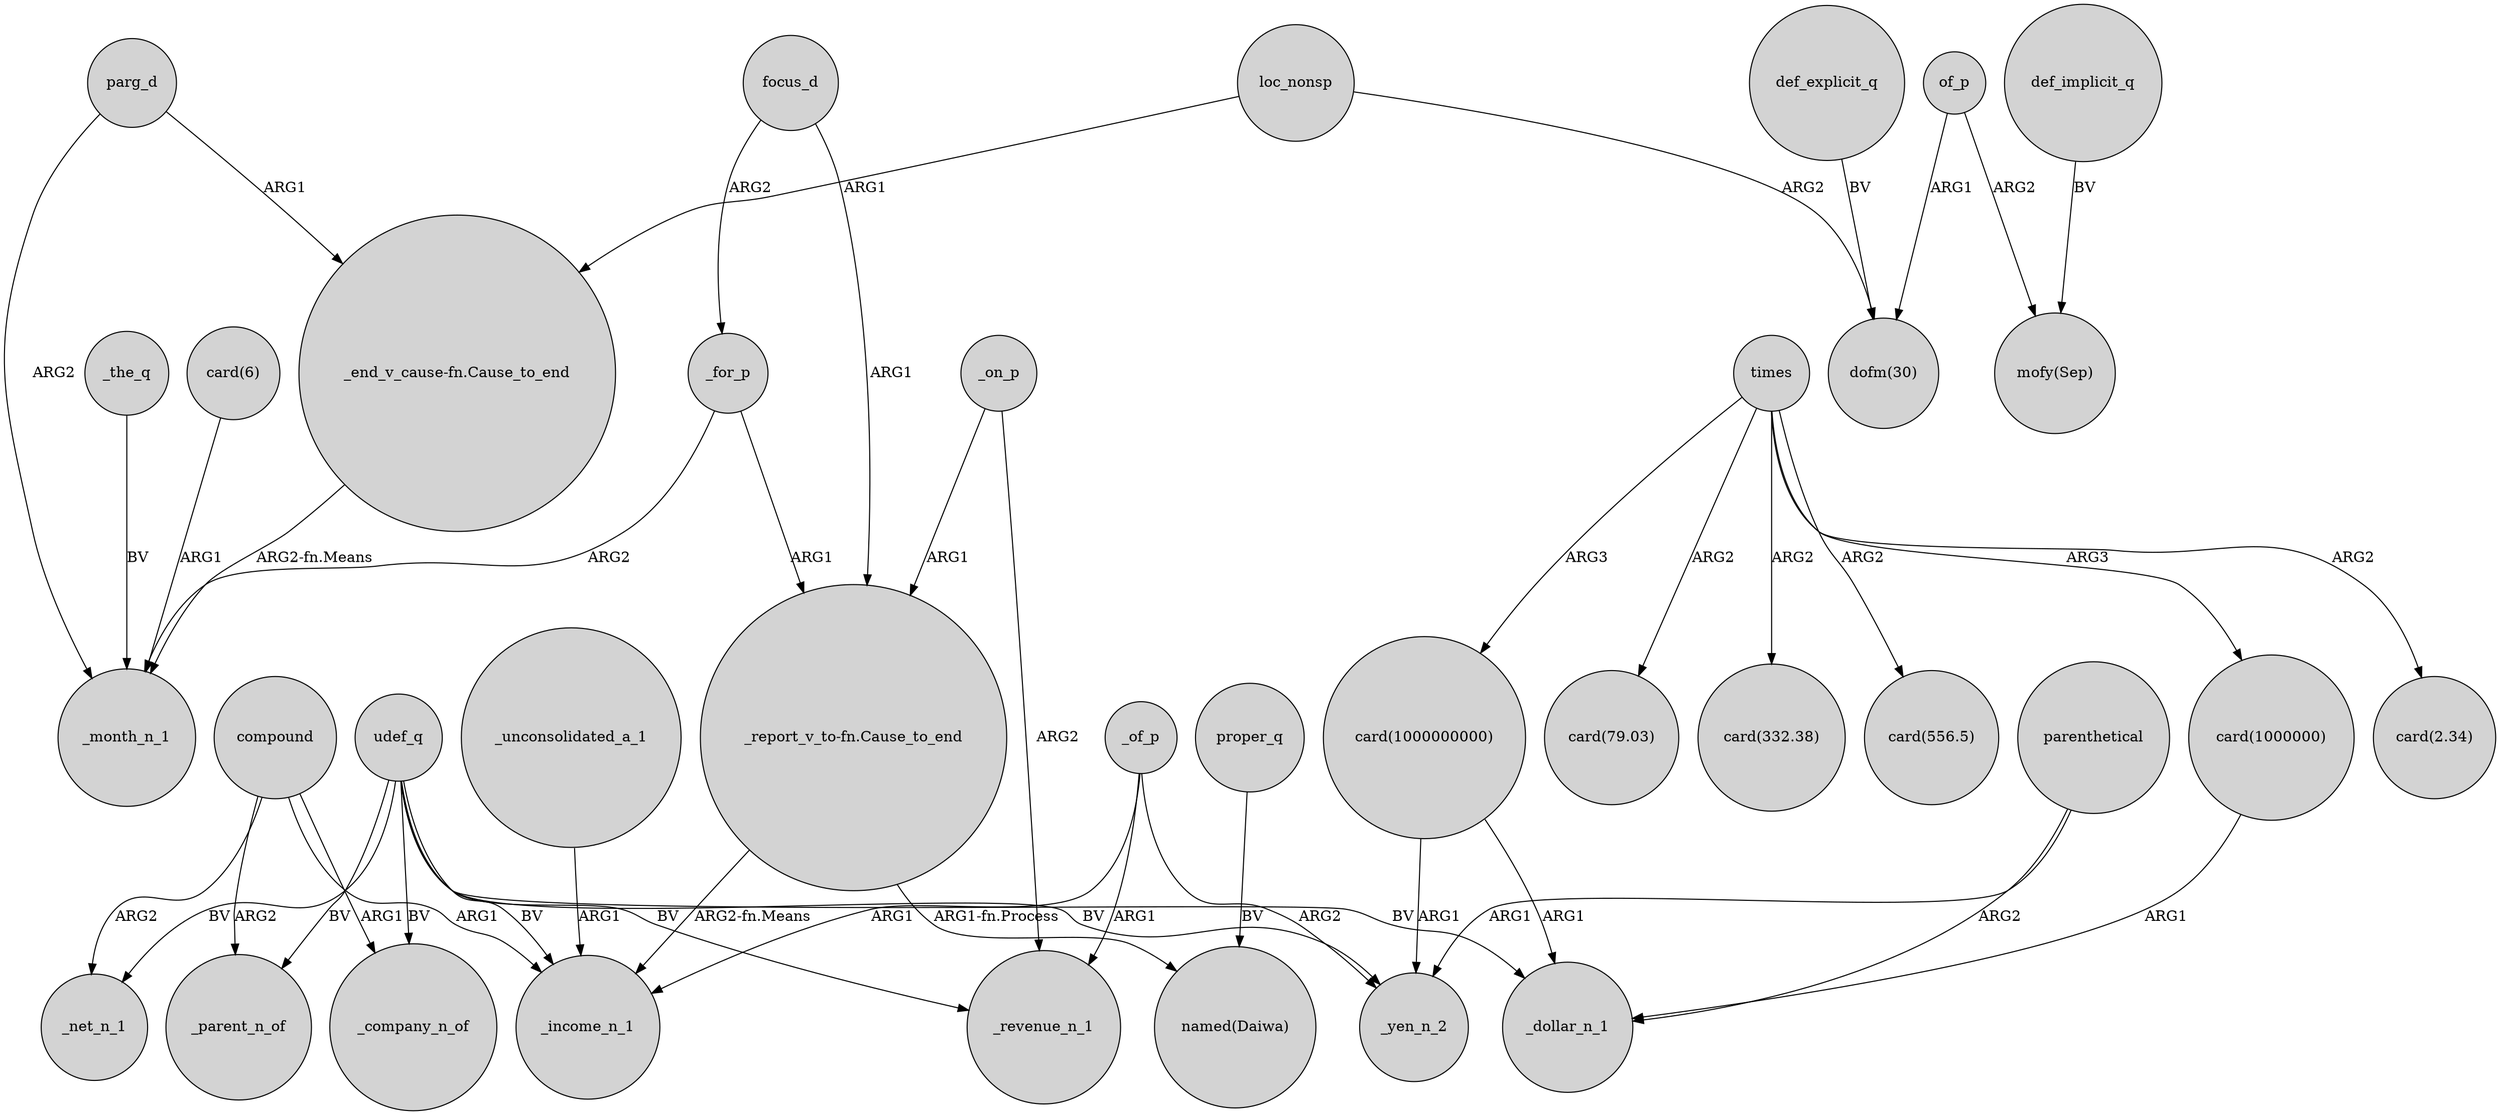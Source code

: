 digraph {
	node [shape=circle style=filled]
	parg_d -> "_end_v_cause-fn.Cause_to_end" [label=ARG1]
	"card(1000000000)" -> _dollar_n_1 [label=ARG1]
	_on_p -> "_report_v_to-fn.Cause_to_end" [label=ARG1]
	times -> "card(79.03)" [label=ARG2]
	compound -> _net_n_1 [label=ARG2]
	"_report_v_to-fn.Cause_to_end" -> _income_n_1 [label="ARG2-fn.Means"]
	_unconsolidated_a_1 -> _income_n_1 [label=ARG1]
	_the_q -> _month_n_1 [label=BV]
	udef_q -> _income_n_1 [label=BV]
	times -> "card(1000000)" [label=ARG3]
	def_implicit_q -> "mofy(Sep)" [label=BV]
	_of_p -> _yen_n_2 [label=ARG2]
	_of_p -> _income_n_1 [label=ARG1]
	_on_p -> _revenue_n_1 [label=ARG2]
	compound -> _company_n_of [label=ARG1]
	_of_p -> _revenue_n_1 [label=ARG1]
	focus_d -> "_report_v_to-fn.Cause_to_end" [label=ARG1]
	def_explicit_q -> "dofm(30)" [label=BV]
	times -> "card(1000000000)" [label=ARG3]
	of_p -> "mofy(Sep)" [label=ARG2]
	"_report_v_to-fn.Cause_to_end" -> "named(Daiwa)" [label="ARG1-fn.Process"]
	times -> "card(332.38)" [label=ARG2]
	times -> "card(556.5)" [label=ARG2]
	compound -> _parent_n_of [label=ARG2]
	udef_q -> _revenue_n_1 [label=BV]
	parg_d -> _month_n_1 [label=ARG2]
	compound -> _income_n_1 [label=ARG1]
	"_end_v_cause-fn.Cause_to_end" -> _month_n_1 [label="ARG2-fn.Means"]
	udef_q -> _net_n_1 [label=BV]
	udef_q -> _company_n_of [label=BV]
	udef_q -> _dollar_n_1 [label=BV]
	"card(1000000)" -> _dollar_n_1 [label=ARG1]
	loc_nonsp -> "_end_v_cause-fn.Cause_to_end" [label=ARG1]
	times -> "card(2.34)" [label=ARG2]
	proper_q -> "named(Daiwa)" [label=BV]
	"card(1000000000)" -> _yen_n_2 [label=ARG1]
	of_p -> "dofm(30)" [label=ARG1]
	"card(6)" -> _month_n_1 [label=ARG1]
	focus_d -> _for_p [label=ARG2]
	parenthetical -> _yen_n_2 [label=ARG1]
	parenthetical -> _dollar_n_1 [label=ARG2]
	udef_q -> _parent_n_of [label=BV]
	loc_nonsp -> "dofm(30)" [label=ARG2]
	_for_p -> "_report_v_to-fn.Cause_to_end" [label=ARG1]
	_for_p -> _month_n_1 [label=ARG2]
	udef_q -> _yen_n_2 [label=BV]
}
